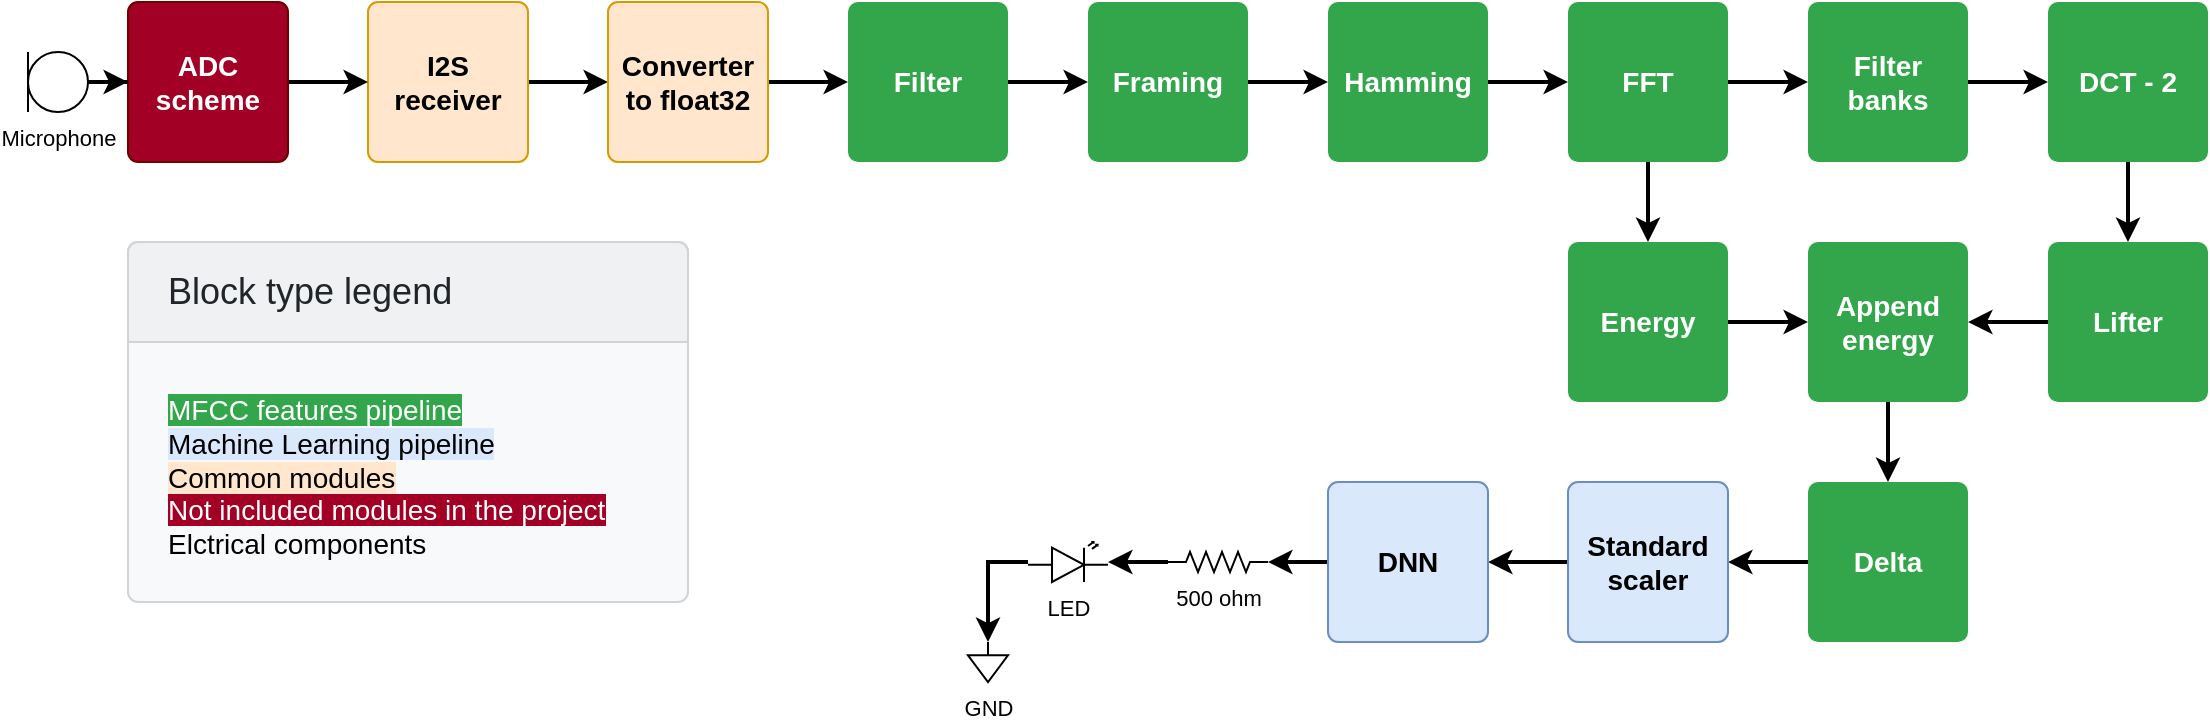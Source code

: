 <mxfile version="16.6.3" type="device"><diagram id="yO6Rsx2jU2vNbmdHZPcp" name="Page-1"><mxGraphModel dx="1151" dy="637" grid="1" gridSize="10" guides="1" tooltips="1" connect="1" arrows="1" fold="1" page="1" pageScale="1" pageWidth="580" pageHeight="400" math="0" shadow="0"><root><mxCell id="0"/><mxCell id="1" parent="0"/><mxCell id="kGTinwicguc6rNVjovll-25" value="" style="edgeStyle=orthogonalEdgeStyle;rounded=0;orthogonalLoop=1;jettySize=auto;html=1;fontSize=11;strokeWidth=2;" edge="1" parent="1" source="kGTinwicguc6rNVjovll-21" target="kGTinwicguc6rNVjovll-22"><mxGeometry relative="1" as="geometry"/></mxCell><mxCell id="kGTinwicguc6rNVjovll-21" value="I2S receiver" style="html=1;shadow=0;dashed=0;shape=mxgraph.bootstrap.rrect;rSize=5;strokeColor=#d79b00;strokeWidth=1;fillColor=#ffe6cc;whiteSpace=wrap;align=center;verticalAlign=middle;spacingLeft=0;fontStyle=1;fontSize=14;spacing=5;sketch=0;" vertex="1" parent="1"><mxGeometry x="200" y="40" width="80" height="80" as="geometry"/></mxCell><mxCell id="kGTinwicguc6rNVjovll-26" value="" style="edgeStyle=orthogonalEdgeStyle;rounded=0;orthogonalLoop=1;jettySize=auto;html=1;fontSize=11;strokeWidth=2;" edge="1" parent="1" source="kGTinwicguc6rNVjovll-22" target="kGTinwicguc6rNVjovll-23"><mxGeometry relative="1" as="geometry"/></mxCell><mxCell id="kGTinwicguc6rNVjovll-22" value="Converter to float32" style="html=1;shadow=0;dashed=0;shape=mxgraph.bootstrap.rrect;rSize=5;strokeColor=#d79b00;strokeWidth=1;fillColor=#ffe6cc;whiteSpace=wrap;align=center;verticalAlign=middle;spacingLeft=0;fontStyle=1;fontSize=14;spacing=5;sketch=0;" vertex="1" parent="1"><mxGeometry x="320" y="40" width="80" height="80" as="geometry"/></mxCell><mxCell id="kGTinwicguc6rNVjovll-27" value="" style="edgeStyle=orthogonalEdgeStyle;rounded=0;orthogonalLoop=1;jettySize=auto;html=1;fontSize=11;strokeWidth=2;" edge="1" parent="1" source="kGTinwicguc6rNVjovll-23" target="kGTinwicguc6rNVjovll-24"><mxGeometry relative="1" as="geometry"/></mxCell><mxCell id="kGTinwicguc6rNVjovll-23" value="Filter" style="html=1;shadow=0;dashed=0;shape=mxgraph.bootstrap.rrect;rSize=5;strokeColor=none;strokeWidth=1;fillColor=#33A64C;fontColor=#FFFFFF;whiteSpace=wrap;align=center;verticalAlign=middle;spacingLeft=0;fontStyle=1;fontSize=14;spacing=5;sketch=0;" vertex="1" parent="1"><mxGeometry x="440" y="40" width="80" height="80" as="geometry"/></mxCell><mxCell id="kGTinwicguc6rNVjovll-35" value="" style="edgeStyle=orthogonalEdgeStyle;rounded=0;orthogonalLoop=1;jettySize=auto;html=1;fontSize=11;strokeWidth=2;" edge="1" parent="1" source="kGTinwicguc6rNVjovll-24" target="kGTinwicguc6rNVjovll-28"><mxGeometry relative="1" as="geometry"/></mxCell><mxCell id="kGTinwicguc6rNVjovll-24" value="Framing" style="html=1;shadow=0;dashed=0;shape=mxgraph.bootstrap.rrect;rSize=5;strokeColor=none;strokeWidth=1;fillColor=#33A64C;fontColor=#FFFFFF;whiteSpace=wrap;align=center;verticalAlign=middle;spacingLeft=0;fontStyle=1;fontSize=14;spacing=5;sketch=0;" vertex="1" parent="1"><mxGeometry x="560" y="40" width="80" height="80" as="geometry"/></mxCell><mxCell id="kGTinwicguc6rNVjovll-36" value="" style="edgeStyle=orthogonalEdgeStyle;rounded=0;orthogonalLoop=1;jettySize=auto;html=1;fontSize=11;strokeWidth=2;" edge="1" parent="1" source="kGTinwicguc6rNVjovll-28" target="kGTinwicguc6rNVjovll-29"><mxGeometry relative="1" as="geometry"/></mxCell><mxCell id="kGTinwicguc6rNVjovll-28" value="Hamming" style="html=1;shadow=0;dashed=0;shape=mxgraph.bootstrap.rrect;rSize=5;strokeColor=none;strokeWidth=1;fillColor=#33A64C;fontColor=#FFFFFF;whiteSpace=wrap;align=center;verticalAlign=middle;spacingLeft=0;fontStyle=1;fontSize=14;spacing=5;sketch=0;" vertex="1" parent="1"><mxGeometry x="680" y="40" width="80" height="80" as="geometry"/></mxCell><mxCell id="kGTinwicguc6rNVjovll-38" value="" style="edgeStyle=orthogonalEdgeStyle;rounded=0;orthogonalLoop=1;jettySize=auto;html=1;fontSize=11;strokeWidth=2;" edge="1" parent="1" source="kGTinwicguc6rNVjovll-29" target="kGTinwicguc6rNVjovll-31"><mxGeometry relative="1" as="geometry"/></mxCell><mxCell id="kGTinwicguc6rNVjovll-63" value="" style="edgeStyle=orthogonalEdgeStyle;rounded=0;orthogonalLoop=1;jettySize=auto;html=1;fontSize=11;strokeWidth=2;" edge="1" parent="1" source="kGTinwicguc6rNVjovll-29" target="kGTinwicguc6rNVjovll-30"><mxGeometry relative="1" as="geometry"/></mxCell><mxCell id="kGTinwicguc6rNVjovll-29" value="FFT" style="html=1;shadow=0;dashed=0;shape=mxgraph.bootstrap.rrect;rSize=5;strokeColor=none;strokeWidth=1;fillColor=#33A64C;fontColor=#FFFFFF;whiteSpace=wrap;align=center;verticalAlign=middle;spacingLeft=0;fontStyle=1;fontSize=14;spacing=5;sketch=0;" vertex="1" parent="1"><mxGeometry x="800" y="40" width="80" height="80" as="geometry"/></mxCell><mxCell id="kGTinwicguc6rNVjovll-65" value="" style="edgeStyle=orthogonalEdgeStyle;rounded=0;orthogonalLoop=1;jettySize=auto;html=1;fontSize=11;strokeWidth=2;" edge="1" parent="1" source="kGTinwicguc6rNVjovll-30" target="kGTinwicguc6rNVjovll-43"><mxGeometry relative="1" as="geometry"/></mxCell><mxCell id="kGTinwicguc6rNVjovll-30" value="Energy" style="html=1;shadow=0;dashed=0;shape=mxgraph.bootstrap.rrect;rSize=5;strokeColor=none;strokeWidth=1;fillColor=#33A64C;fontColor=#FFFFFF;whiteSpace=wrap;align=center;verticalAlign=middle;spacingLeft=0;fontStyle=1;fontSize=14;spacing=5;sketch=0;" vertex="1" parent="1"><mxGeometry x="800" y="160" width="80" height="80" as="geometry"/></mxCell><mxCell id="kGTinwicguc6rNVjovll-61" value="" style="edgeStyle=orthogonalEdgeStyle;rounded=0;orthogonalLoop=1;jettySize=auto;html=1;fontSize=11;strokeWidth=2;" edge="1" parent="1" source="kGTinwicguc6rNVjovll-31" target="kGTinwicguc6rNVjovll-32"><mxGeometry relative="1" as="geometry"/></mxCell><mxCell id="kGTinwicguc6rNVjovll-31" value="Filter banks" style="html=1;shadow=0;dashed=0;shape=mxgraph.bootstrap.rrect;rSize=5;strokeColor=none;strokeWidth=1;fillColor=#33A64C;fontColor=#FFFFFF;whiteSpace=wrap;align=center;verticalAlign=middle;spacingLeft=0;fontStyle=1;fontSize=14;spacing=5;sketch=0;" vertex="1" parent="1"><mxGeometry x="920" y="40" width="80" height="80" as="geometry"/></mxCell><mxCell id="kGTinwicguc6rNVjovll-62" value="" style="edgeStyle=orthogonalEdgeStyle;rounded=0;orthogonalLoop=1;jettySize=auto;html=1;fontSize=11;strokeWidth=2;" edge="1" parent="1" source="kGTinwicguc6rNVjovll-32" target="kGTinwicguc6rNVjovll-33"><mxGeometry relative="1" as="geometry"/></mxCell><mxCell id="kGTinwicguc6rNVjovll-32" value="DCT - 2" style="html=1;shadow=0;dashed=0;shape=mxgraph.bootstrap.rrect;rSize=5;strokeColor=none;strokeWidth=1;fillColor=#33A64C;fontColor=#FFFFFF;whiteSpace=wrap;align=center;verticalAlign=middle;spacingLeft=0;fontStyle=1;fontSize=14;spacing=5;sketch=0;" vertex="1" parent="1"><mxGeometry x="1040" y="40" width="80" height="80" as="geometry"/></mxCell><mxCell id="kGTinwicguc6rNVjovll-66" value="" style="edgeStyle=orthogonalEdgeStyle;rounded=0;orthogonalLoop=1;jettySize=auto;html=1;fontSize=11;strokeWidth=2;" edge="1" parent="1" source="kGTinwicguc6rNVjovll-33" target="kGTinwicguc6rNVjovll-43"><mxGeometry relative="1" as="geometry"/></mxCell><mxCell id="kGTinwicguc6rNVjovll-33" value="Lifter" style="html=1;shadow=0;dashed=0;shape=mxgraph.bootstrap.rrect;rSize=5;strokeColor=none;strokeWidth=1;fillColor=#33A64C;fontColor=#FFFFFF;whiteSpace=wrap;align=center;verticalAlign=middle;spacingLeft=0;fontStyle=1;fontSize=14;spacing=5;sketch=0;" vertex="1" parent="1"><mxGeometry x="1040" y="160" width="80" height="80" as="geometry"/></mxCell><mxCell id="kGTinwicguc6rNVjovll-68" value="" style="edgeStyle=orthogonalEdgeStyle;rounded=0;orthogonalLoop=1;jettySize=auto;html=1;fontSize=11;strokeWidth=2;" edge="1" parent="1" source="kGTinwicguc6rNVjovll-43" target="kGTinwicguc6rNVjovll-46"><mxGeometry relative="1" as="geometry"/></mxCell><mxCell id="kGTinwicguc6rNVjovll-43" value="Append energy" style="html=1;shadow=0;dashed=0;shape=mxgraph.bootstrap.rrect;rSize=5;strokeColor=none;strokeWidth=1;fillColor=#33A64C;fontColor=#FFFFFF;whiteSpace=wrap;align=center;verticalAlign=middle;spacingLeft=0;fontStyle=1;fontSize=14;spacing=5;sketch=0;" vertex="1" parent="1"><mxGeometry x="920" y="160" width="80" height="80" as="geometry"/></mxCell><mxCell id="kGTinwicguc6rNVjovll-49" value="" style="edgeStyle=orthogonalEdgeStyle;rounded=0;orthogonalLoop=1;jettySize=auto;html=1;fontSize=11;strokeWidth=2;" edge="1" parent="1" source="kGTinwicguc6rNVjovll-46" target="kGTinwicguc6rNVjovll-48"><mxGeometry relative="1" as="geometry"/></mxCell><mxCell id="kGTinwicguc6rNVjovll-46" value="Delta" style="html=1;shadow=0;dashed=0;shape=mxgraph.bootstrap.rrect;rSize=5;strokeColor=none;strokeWidth=1;fillColor=#33A64C;fontColor=#FFFFFF;whiteSpace=wrap;align=center;verticalAlign=middle;spacingLeft=0;fontStyle=1;fontSize=14;spacing=5;sketch=0;" vertex="1" parent="1"><mxGeometry x="920" y="280" width="80" height="80" as="geometry"/></mxCell><mxCell id="kGTinwicguc6rNVjovll-51" value="" style="edgeStyle=orthogonalEdgeStyle;rounded=0;orthogonalLoop=1;jettySize=auto;html=1;fontSize=11;strokeWidth=2;" edge="1" parent="1" source="kGTinwicguc6rNVjovll-48" target="kGTinwicguc6rNVjovll-50"><mxGeometry relative="1" as="geometry"/></mxCell><mxCell id="kGTinwicguc6rNVjovll-48" value="Standard scaler" style="html=1;shadow=0;dashed=0;shape=mxgraph.bootstrap.rrect;rSize=5;strokeColor=#6c8ebf;strokeWidth=1;fillColor=#dae8fc;whiteSpace=wrap;align=center;verticalAlign=middle;spacingLeft=0;fontStyle=1;fontSize=14;spacing=5;sketch=0;" vertex="1" parent="1"><mxGeometry x="800" y="280" width="80" height="80" as="geometry"/></mxCell><mxCell id="kGTinwicguc6rNVjovll-70" value="" style="edgeStyle=orthogonalEdgeStyle;rounded=0;orthogonalLoop=1;jettySize=auto;html=1;fontSize=11;strokeWidth=2;" edge="1" parent="1" source="kGTinwicguc6rNVjovll-50" target="kGTinwicguc6rNVjovll-55"><mxGeometry relative="1" as="geometry"/></mxCell><mxCell id="kGTinwicguc6rNVjovll-50" value="DNN" style="html=1;shadow=0;dashed=0;shape=mxgraph.bootstrap.rrect;rSize=5;strokeColor=#6c8ebf;strokeWidth=1;fillColor=#dae8fc;whiteSpace=wrap;align=center;verticalAlign=middle;spacingLeft=0;fontStyle=1;fontSize=14;spacing=5;sketch=0;" vertex="1" parent="1"><mxGeometry x="680" y="280" width="80" height="80" as="geometry"/></mxCell><mxCell id="kGTinwicguc6rNVjovll-78" style="edgeStyle=orthogonalEdgeStyle;rounded=0;orthogonalLoop=1;jettySize=auto;html=1;fontSize=11;strokeWidth=2;" edge="1" parent="1" source="kGTinwicguc6rNVjovll-53" target="kGTinwicguc6rNVjovll-73"><mxGeometry relative="1" as="geometry"><mxPoint x="520" y="360.0" as="targetPoint"/><Array as="points"><mxPoint x="510" y="320"/></Array></mxGeometry></mxCell><mxCell id="kGTinwicguc6rNVjovll-53" value="LED" style="verticalLabelPosition=bottom;shadow=0;dashed=0;align=center;html=1;verticalAlign=top;shape=mxgraph.electrical.opto_electronics.led_2;pointerEvents=1;sketch=0;fontSize=11;gradientColor=none;" vertex="1" parent="1"><mxGeometry x="530" y="310" width="40" height="20" as="geometry"/></mxCell><mxCell id="kGTinwicguc6rNVjovll-71" value="" style="edgeStyle=orthogonalEdgeStyle;rounded=0;orthogonalLoop=1;jettySize=auto;html=1;fontSize=11;strokeWidth=2;" edge="1" parent="1" source="kGTinwicguc6rNVjovll-55" target="kGTinwicguc6rNVjovll-53"><mxGeometry relative="1" as="geometry"/></mxCell><mxCell id="kGTinwicguc6rNVjovll-55" value="500 ohm" style="pointerEvents=1;verticalLabelPosition=bottom;shadow=0;dashed=0;align=center;html=1;verticalAlign=top;shape=mxgraph.electrical.resistors.resistor_2;sketch=0;fontSize=11;gradientColor=none;" vertex="1" parent="1"><mxGeometry x="600" y="315" width="50" height="10" as="geometry"/></mxCell><mxCell id="kGTinwicguc6rNVjovll-57" value="" style="edgeStyle=orthogonalEdgeStyle;rounded=0;orthogonalLoop=1;jettySize=auto;html=1;fontSize=11;strokeWidth=2;" edge="1" parent="1" source="kGTinwicguc6rNVjovll-56" target="kGTinwicguc6rNVjovll-21"><mxGeometry relative="1" as="geometry"/></mxCell><mxCell id="kGTinwicguc6rNVjovll-56" value="ADC scheme" style="html=1;shadow=0;dashed=0;shape=mxgraph.bootstrap.rrect;rSize=5;strokeColor=#6F0000;strokeWidth=1;fillColor=#a20025;fontColor=#ffffff;whiteSpace=wrap;align=center;verticalAlign=middle;spacingLeft=0;fontStyle=1;fontSize=14;spacing=5;sketch=0;" vertex="1" parent="1"><mxGeometry x="80" y="40" width="80" height="80" as="geometry"/></mxCell><mxCell id="kGTinwicguc6rNVjovll-59" value="" style="edgeStyle=orthogonalEdgeStyle;rounded=0;orthogonalLoop=1;jettySize=auto;html=1;fontSize=11;strokeWidth=2;" edge="1" parent="1" source="kGTinwicguc6rNVjovll-58" target="kGTinwicguc6rNVjovll-56"><mxGeometry relative="1" as="geometry"/></mxCell><mxCell id="kGTinwicguc6rNVjovll-58" value="Microphone" style="verticalLabelPosition=bottom;shadow=0;dashed=0;align=center;html=1;verticalAlign=top;shape=mxgraph.electrical.radio.microphone_1;sketch=0;fontSize=11;gradientColor=none;" vertex="1" parent="1"><mxGeometry x="30" y="65" width="30" height="30" as="geometry"/></mxCell><mxCell id="kGTinwicguc6rNVjovll-73" value="GND" style="pointerEvents=1;verticalLabelPosition=bottom;shadow=0;dashed=0;align=center;html=1;verticalAlign=top;shape=mxgraph.electrical.signal_sources.signal_ground;sketch=0;fontSize=11;gradientColor=none;" vertex="1" parent="1"><mxGeometry x="500" y="360" width="20" height="20" as="geometry"/></mxCell><mxCell id="kGTinwicguc6rNVjovll-80" value="&lt;span style=&quot;color: rgb(255 , 255 , 255) ; background-color: rgb(51 , 166 , 76)&quot;&gt;MFCC features pipeline&lt;/span&gt;&lt;br&gt;&lt;span style=&quot;color: rgb(0 , 0 , 0) ; background-color: rgb(218 , 232 , 252)&quot;&gt;Machine Learning pipeline&lt;/span&gt;&lt;br&gt;&lt;span style=&quot;color: rgb(0 , 0 , 0) ; background-color: rgb(255 , 230 , 204)&quot;&gt;Common modules&lt;br&gt;&lt;/span&gt;&lt;span style=&quot;color: rgb(255 , 255 , 255) ; background-color: rgb(162 , 0 , 37)&quot;&gt;Not included modules in the project&lt;/span&gt;&lt;br&gt;&lt;font color=&quot;#000000&quot;&gt;Elctrical components&lt;/font&gt;" style="html=1;shadow=0;dashed=0;shape=mxgraph.bootstrap.rrect;rSize=5;strokeColor=#D2D3D4;html=1;whiteSpace=wrap;fillColor=#F8F9FA;fontColor=#212529;verticalAlign=bottom;align=left;spacing=20;spacingBottom=0;fontSize=14;labelBackgroundColor=none;sketch=0;" vertex="1" parent="1"><mxGeometry x="80" y="160" width="280" height="180" as="geometry"/></mxCell><mxCell id="kGTinwicguc6rNVjovll-81" value="Block type legend" style="html=1;shadow=0;dashed=0;shape=mxgraph.bootstrap.topButton;rSize=5;perimeter=none;whiteSpace=wrap;fillColor=#F0F1F2;strokeColor=#D2D3D4;fontColor=#212529;resizeWidth=1;fontSize=18;align=left;spacing=20;labelBackgroundColor=none;sketch=0;" vertex="1" parent="kGTinwicguc6rNVjovll-80"><mxGeometry width="280" height="50" relative="1" as="geometry"/></mxCell></root></mxGraphModel></diagram></mxfile>
